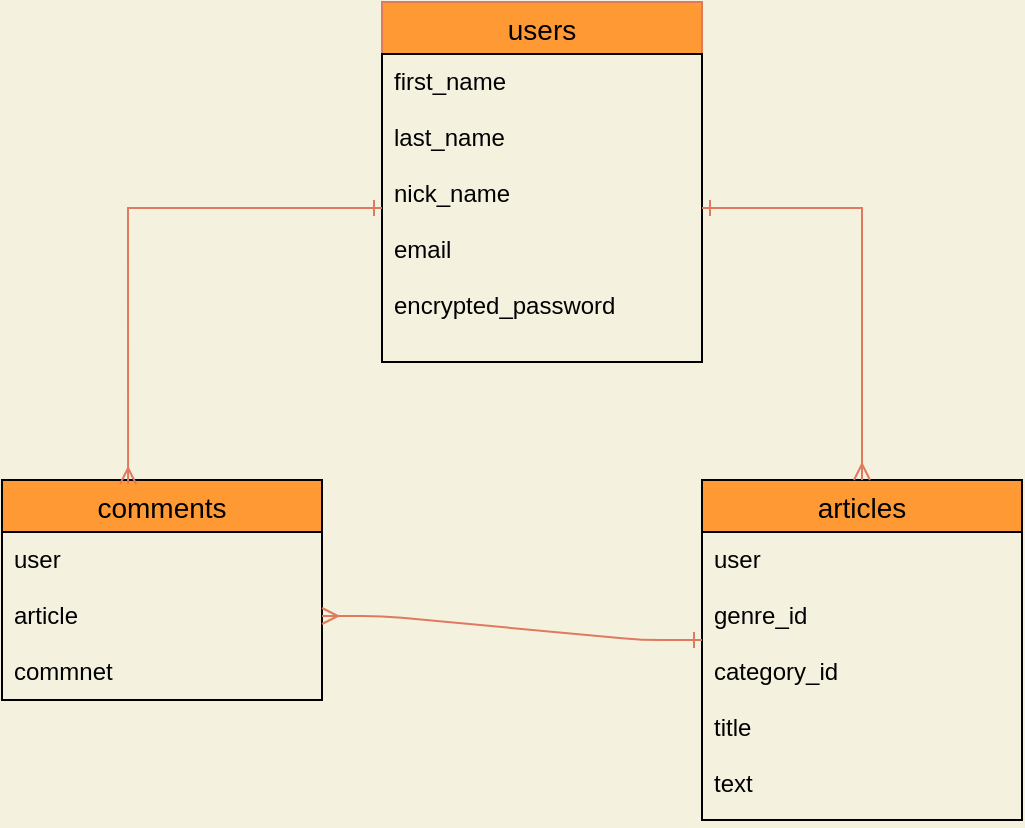 <mxfile version="14.2.4" type="embed">
    <diagram id="5EOI2q_7L3BVDKi-2HLy" name="ページ1">
        <mxGraphModel dx="502" dy="580" grid="1" gridSize="10" guides="1" tooltips="1" connect="0" arrows="1" fold="1" page="1" pageScale="1" pageWidth="827" pageHeight="1169" background="#F4F1DE" math="0" shadow="0">
            <root>
                <mxCell id="0"/>
                <mxCell id="1" parent="0"/>
                <mxCell id="19" value="users" style="swimlane;fontStyle=0;childLayout=stackLayout;horizontal=1;startSize=26;horizontalStack=0;resizeParent=1;resizeParentMax=0;resizeLast=0;collapsible=1;marginBottom=0;align=center;fontSize=14;strokeColor=#E07A5F;fillColor=#FF9933;fontColor=#000000;" vertex="1" parent="1">
                    <mxGeometry x="200" y="41" width="160" height="180" as="geometry"/>
                </mxCell>
                <mxCell id="44" value="articles" style="swimlane;fontStyle=0;childLayout=stackLayout;horizontal=1;startSize=26;horizontalStack=0;resizeParent=1;resizeParentMax=0;resizeLast=0;collapsible=1;marginBottom=0;align=center;fontSize=14;strokeColor=#000000;fillColor=#FF9933;fontColor=#000000;" vertex="1" parent="1">
                    <mxGeometry x="360" y="280" width="160" height="170" as="geometry"/>
                </mxCell>
                <mxCell id="45" value="user&#10;&#10;genre_id&#10;&#10;category_id&#10;&#10;title&#10;&#10;text" style="text;strokeColor=none;fillColor=none;spacingLeft=4;spacingRight=4;overflow=hidden;rotatable=0;points=[[0,0.5],[1,0.5]];portConstraint=eastwest;fontSize=12;fontColor=#000000;" vertex="1" parent="44">
                    <mxGeometry y="26" width="160" height="144" as="geometry"/>
                </mxCell>
                <mxCell id="48" value="comments" style="swimlane;fontStyle=0;childLayout=stackLayout;horizontal=1;startSize=26;horizontalStack=0;resizeParent=1;resizeParentMax=0;resizeLast=0;collapsible=1;marginBottom=0;align=center;fontSize=14;strokeColor=#000000;fillColor=#FF9933;fontColor=#000000;" vertex="1" parent="1">
                    <mxGeometry x="10" y="280" width="160" height="110" as="geometry"/>
                </mxCell>
                <mxCell id="49" value="user&#10;&#10;article&#10;&#10;commnet" style="text;strokeColor=none;fillColor=none;spacingLeft=4;spacingRight=4;overflow=hidden;rotatable=0;points=[[0,0.5],[1,0.5]];portConstraint=eastwest;fontSize=12;fontColor=#000000;" vertex="1" parent="48">
                    <mxGeometry y="26" width="160" height="84" as="geometry"/>
                </mxCell>
                <mxCell id="20" value="first_name&#10;&#10;last_name&#10;&#10;nick_name&#10;&#10;email&#10;&#10;encrypted_password&#10;" style="text;strokeColor=#000000;fillColor=none;spacingLeft=4;spacingRight=4;overflow=hidden;rotatable=0;points=[[0,0.5],[1,0.5]];portConstraint=eastwest;fontSize=12;fontStyle=0;fontColor=#000000;" vertex="1" parent="1">
                    <mxGeometry x="200" y="67" width="160" height="154" as="geometry"/>
                </mxCell>
                <mxCell id="57" value="" style="edgeStyle=orthogonalEdgeStyle;fontSize=12;html=1;endArrow=ERmany;startArrow=ERone;strokeColor=#E07A5F;fillColor=#F2CC8F;endFill=0;startFill=0;rounded=0;" edge="1" parent="1" source="20" target="44">
                    <mxGeometry width="100" height="100" relative="1" as="geometry">
                        <mxPoint x="360" y="127" as="sourcePoint"/>
                        <mxPoint x="450" y="270" as="targetPoint"/>
                    </mxGeometry>
                </mxCell>
                <mxCell id="58" value="" style="edgeStyle=orthogonalEdgeStyle;fontSize=12;html=1;endArrow=ERone;startArrow=ERmany;strokeColor=#E07A5F;fillColor=#F2CC8F;endFill=0;rounded=0;startFill=0;exitX=0.394;exitY=0.018;exitDx=0;exitDy=0;exitPerimeter=0;" edge="1" parent="1" source="48" target="20">
                    <mxGeometry width="100" height="100" relative="1" as="geometry">
                        <mxPoint x="70" y="110" as="sourcePoint"/>
                        <mxPoint x="197" y="144" as="targetPoint"/>
                    </mxGeometry>
                </mxCell>
                <mxCell id="60" value="" style="edgeStyle=entityRelationEdgeStyle;fontSize=12;html=1;endArrow=ERone;startArrow=ERmany;strokeColor=#E07A5F;fillColor=#F2CC8F;startFill=0;endFill=0;" edge="1" parent="1" source="49">
                    <mxGeometry width="100" height="100" relative="1" as="geometry">
                        <mxPoint x="170" y="390" as="sourcePoint"/>
                        <mxPoint x="360" y="360" as="targetPoint"/>
                    </mxGeometry>
                </mxCell>
            </root>
        </mxGraphModel>
    </diagram>
</mxfile>